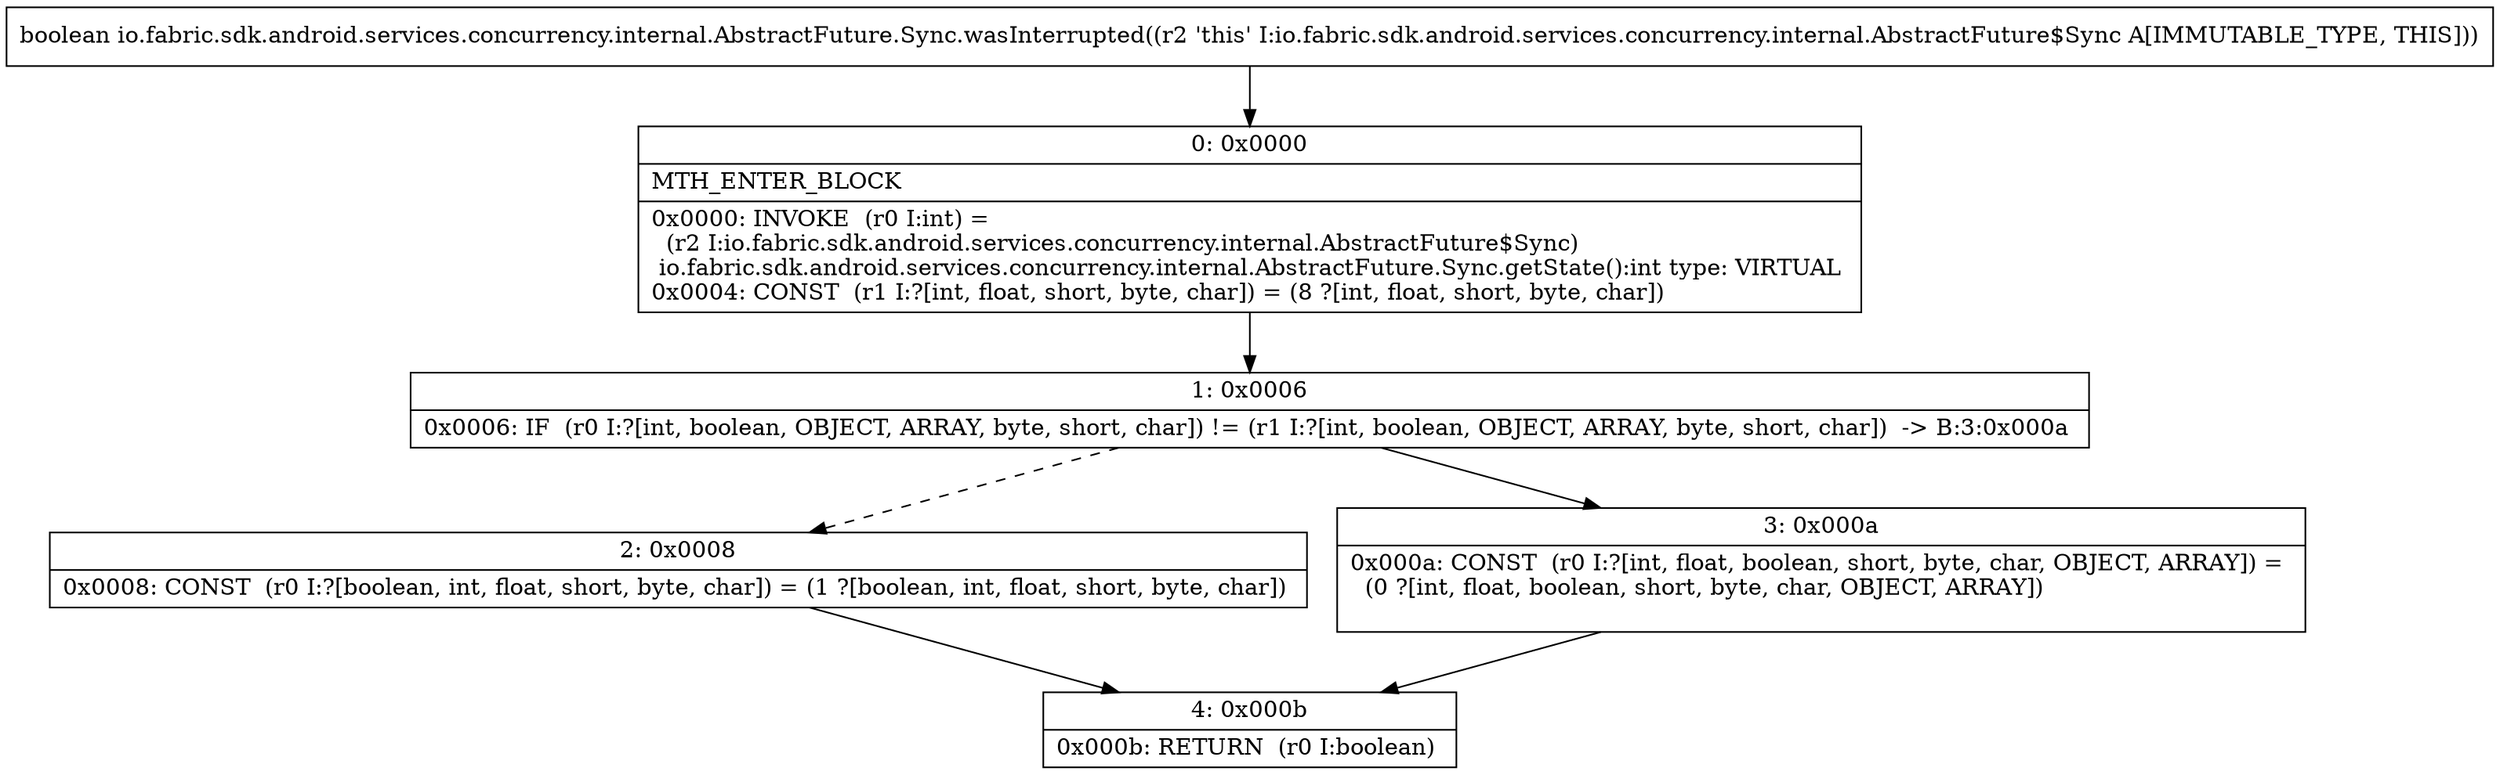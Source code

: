 digraph "CFG forio.fabric.sdk.android.services.concurrency.internal.AbstractFuture.Sync.wasInterrupted()Z" {
Node_0 [shape=record,label="{0\:\ 0x0000|MTH_ENTER_BLOCK\l|0x0000: INVOKE  (r0 I:int) = \l  (r2 I:io.fabric.sdk.android.services.concurrency.internal.AbstractFuture$Sync)\l io.fabric.sdk.android.services.concurrency.internal.AbstractFuture.Sync.getState():int type: VIRTUAL \l0x0004: CONST  (r1 I:?[int, float, short, byte, char]) = (8 ?[int, float, short, byte, char]) \l}"];
Node_1 [shape=record,label="{1\:\ 0x0006|0x0006: IF  (r0 I:?[int, boolean, OBJECT, ARRAY, byte, short, char]) != (r1 I:?[int, boolean, OBJECT, ARRAY, byte, short, char])  \-\> B:3:0x000a \l}"];
Node_2 [shape=record,label="{2\:\ 0x0008|0x0008: CONST  (r0 I:?[boolean, int, float, short, byte, char]) = (1 ?[boolean, int, float, short, byte, char]) \l}"];
Node_3 [shape=record,label="{3\:\ 0x000a|0x000a: CONST  (r0 I:?[int, float, boolean, short, byte, char, OBJECT, ARRAY]) = \l  (0 ?[int, float, boolean, short, byte, char, OBJECT, ARRAY])\l \l}"];
Node_4 [shape=record,label="{4\:\ 0x000b|0x000b: RETURN  (r0 I:boolean) \l}"];
MethodNode[shape=record,label="{boolean io.fabric.sdk.android.services.concurrency.internal.AbstractFuture.Sync.wasInterrupted((r2 'this' I:io.fabric.sdk.android.services.concurrency.internal.AbstractFuture$Sync A[IMMUTABLE_TYPE, THIS])) }"];
MethodNode -> Node_0;
Node_0 -> Node_1;
Node_1 -> Node_2[style=dashed];
Node_1 -> Node_3;
Node_2 -> Node_4;
Node_3 -> Node_4;
}

